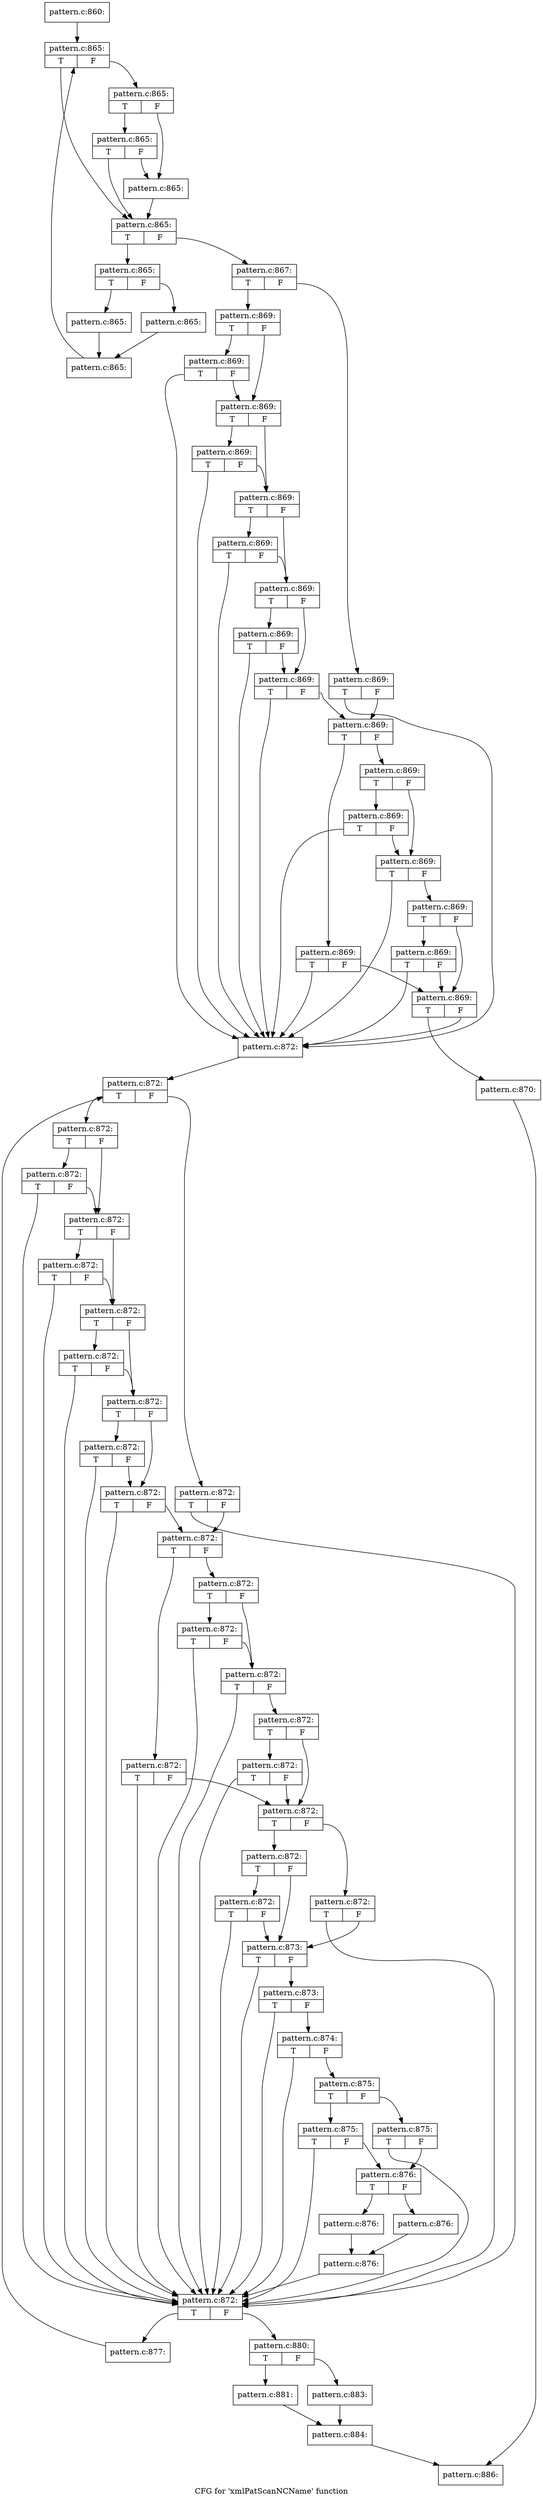 digraph "CFG for 'xmlPatScanNCName' function" {
	label="CFG for 'xmlPatScanNCName' function";

	Node0x46723c0 [shape=record,label="{pattern.c:860:}"];
	Node0x46723c0 -> Node0x465cd90;
	Node0x465cd90 [shape=record,label="{pattern.c:865:|{<s0>T|<s1>F}}"];
	Node0x465cd90:s0 -> Node0x465cfd0;
	Node0x465cd90:s1 -> Node0x465d070;
	Node0x465d070 [shape=record,label="{pattern.c:865:|{<s0>T|<s1>F}}"];
	Node0x465d070:s0 -> Node0x465d3d0;
	Node0x465d070:s1 -> Node0x465d020;
	Node0x465d3d0 [shape=record,label="{pattern.c:865:|{<s0>T|<s1>F}}"];
	Node0x465d3d0:s0 -> Node0x465cfd0;
	Node0x465d3d0:s1 -> Node0x465d020;
	Node0x465d020 [shape=record,label="{pattern.c:865:}"];
	Node0x465d020 -> Node0x465cfd0;
	Node0x465cfd0 [shape=record,label="{pattern.c:865:|{<s0>T|<s1>F}}"];
	Node0x465cfd0:s0 -> Node0x465da00;
	Node0x465cfd0:s1 -> Node0x465cf80;
	Node0x465da00 [shape=record,label="{pattern.c:865:|{<s0>T|<s1>F}}"];
	Node0x465da00:s0 -> Node0x465deb0;
	Node0x465da00:s1 -> Node0x465df00;
	Node0x465deb0 [shape=record,label="{pattern.c:865:}"];
	Node0x465deb0 -> Node0x465df50;
	Node0x465df00 [shape=record,label="{pattern.c:865:}"];
	Node0x465df00 -> Node0x465df50;
	Node0x465df50 [shape=record,label="{pattern.c:865:}"];
	Node0x465df50 -> Node0x465cd90;
	Node0x465cf80 [shape=record,label="{pattern.c:867:|{<s0>T|<s1>F}}"];
	Node0x465cf80:s0 -> Node0x46fee90;
	Node0x465cf80:s1 -> Node0x46feee0;
	Node0x46fee90 [shape=record,label="{pattern.c:869:|{<s0>T|<s1>F}}"];
	Node0x46fee90:s0 -> Node0x46ff240;
	Node0x46fee90:s1 -> Node0x46ff1f0;
	Node0x46ff240 [shape=record,label="{pattern.c:869:|{<s0>T|<s1>F}}"];
	Node0x46ff240:s0 -> Node0x46fec60;
	Node0x46ff240:s1 -> Node0x46ff1f0;
	Node0x46ff1f0 [shape=record,label="{pattern.c:869:|{<s0>T|<s1>F}}"];
	Node0x46ff1f0:s0 -> Node0x46ff310;
	Node0x46ff1f0:s1 -> Node0x46ff1a0;
	Node0x46ff310 [shape=record,label="{pattern.c:869:|{<s0>T|<s1>F}}"];
	Node0x46ff310:s0 -> Node0x46fec60;
	Node0x46ff310:s1 -> Node0x46ff1a0;
	Node0x46ff1a0 [shape=record,label="{pattern.c:869:|{<s0>T|<s1>F}}"];
	Node0x46ff1a0:s0 -> Node0x46fec10;
	Node0x46ff1a0:s1 -> Node0x46ff150;
	Node0x46fec10 [shape=record,label="{pattern.c:869:|{<s0>T|<s1>F}}"];
	Node0x46fec10:s0 -> Node0x46fec60;
	Node0x46fec10:s1 -> Node0x46ff150;
	Node0x46ff150 [shape=record,label="{pattern.c:869:|{<s0>T|<s1>F}}"];
	Node0x46ff150:s0 -> Node0x4706f80;
	Node0x46ff150:s1 -> Node0x46ff100;
	Node0x4706f80 [shape=record,label="{pattern.c:869:|{<s0>T|<s1>F}}"];
	Node0x4706f80:s0 -> Node0x46fec60;
	Node0x4706f80:s1 -> Node0x46ff100;
	Node0x46ff100 [shape=record,label="{pattern.c:869:|{<s0>T|<s1>F}}"];
	Node0x46ff100:s0 -> Node0x46fec60;
	Node0x46ff100:s1 -> Node0x46fee40;
	Node0x46feee0 [shape=record,label="{pattern.c:869:|{<s0>T|<s1>F}}"];
	Node0x46feee0:s0 -> Node0x46fec60;
	Node0x46feee0:s1 -> Node0x46fee40;
	Node0x46fee40 [shape=record,label="{pattern.c:869:|{<s0>T|<s1>F}}"];
	Node0x46fee40:s0 -> Node0x470a900;
	Node0x46fee40:s1 -> Node0x470adb0;
	Node0x470a900 [shape=record,label="{pattern.c:869:|{<s0>T|<s1>F}}"];
	Node0x470a900:s0 -> Node0x46fec60;
	Node0x470a900:s1 -> Node0x46fedf0;
	Node0x470adb0 [shape=record,label="{pattern.c:869:|{<s0>T|<s1>F}}"];
	Node0x470adb0:s0 -> Node0x470b100;
	Node0x470adb0:s1 -> Node0x470b0b0;
	Node0x470b100 [shape=record,label="{pattern.c:869:|{<s0>T|<s1>F}}"];
	Node0x470b100:s0 -> Node0x46fec60;
	Node0x470b100:s1 -> Node0x470b0b0;
	Node0x470b0b0 [shape=record,label="{pattern.c:869:|{<s0>T|<s1>F}}"];
	Node0x470b0b0:s0 -> Node0x46fec60;
	Node0x470b0b0:s1 -> Node0x470b060;
	Node0x470b060 [shape=record,label="{pattern.c:869:|{<s0>T|<s1>F}}"];
	Node0x470b060:s0 -> Node0x470b5a0;
	Node0x470b060:s1 -> Node0x46fedf0;
	Node0x470b5a0 [shape=record,label="{pattern.c:869:|{<s0>T|<s1>F}}"];
	Node0x470b5a0:s0 -> Node0x46fec60;
	Node0x470b5a0:s1 -> Node0x46fedf0;
	Node0x46fedf0 [shape=record,label="{pattern.c:869:|{<s0>T|<s1>F}}"];
	Node0x46fedf0:s0 -> Node0x47044e0;
	Node0x46fedf0:s1 -> Node0x46fec60;
	Node0x47044e0 [shape=record,label="{pattern.c:870:}"];
	Node0x47044e0 -> Node0x4675a80;
	Node0x46fec60 [shape=record,label="{pattern.c:872:}"];
	Node0x46fec60 -> Node0x470bac0;
	Node0x470bac0 [shape=record,label="{pattern.c:872:|{<s0>T|<s1>F}}"];
	Node0x470bac0:s0 -> Node0x470bf40;
	Node0x470bac0:s1 -> Node0x470bf90;
	Node0x470bf40 [shape=record,label="{pattern.c:872:|{<s0>T|<s1>F}}"];
	Node0x470bf40:s0 -> Node0x470c270;
	Node0x470bf40:s1 -> Node0x470c220;
	Node0x470c270 [shape=record,label="{pattern.c:872:|{<s0>T|<s1>F}}"];
	Node0x470c270:s0 -> Node0x470bcc0;
	Node0x470c270:s1 -> Node0x470c220;
	Node0x470c220 [shape=record,label="{pattern.c:872:|{<s0>T|<s1>F}}"];
	Node0x470c220:s0 -> Node0x470c520;
	Node0x470c220:s1 -> Node0x470c1d0;
	Node0x470c520 [shape=record,label="{pattern.c:872:|{<s0>T|<s1>F}}"];
	Node0x470c520:s0 -> Node0x470bcc0;
	Node0x470c520:s1 -> Node0x470c1d0;
	Node0x470c1d0 [shape=record,label="{pattern.c:872:|{<s0>T|<s1>F}}"];
	Node0x470c1d0:s0 -> Node0x470c850;
	Node0x470c1d0:s1 -> Node0x470c180;
	Node0x470c850 [shape=record,label="{pattern.c:872:|{<s0>T|<s1>F}}"];
	Node0x470c850:s0 -> Node0x470bcc0;
	Node0x470c850:s1 -> Node0x470c180;
	Node0x470c180 [shape=record,label="{pattern.c:872:|{<s0>T|<s1>F}}"];
	Node0x470c180:s0 -> Node0x470cb80;
	Node0x470c180:s1 -> Node0x470c130;
	Node0x470cb80 [shape=record,label="{pattern.c:872:|{<s0>T|<s1>F}}"];
	Node0x470cb80:s0 -> Node0x470bcc0;
	Node0x470cb80:s1 -> Node0x470c130;
	Node0x470c130 [shape=record,label="{pattern.c:872:|{<s0>T|<s1>F}}"];
	Node0x470c130:s0 -> Node0x470bcc0;
	Node0x470c130:s1 -> Node0x470bef0;
	Node0x470bf90 [shape=record,label="{pattern.c:872:|{<s0>T|<s1>F}}"];
	Node0x470bf90:s0 -> Node0x470bcc0;
	Node0x470bf90:s1 -> Node0x470bef0;
	Node0x470bef0 [shape=record,label="{pattern.c:872:|{<s0>T|<s1>F}}"];
	Node0x470bef0:s0 -> Node0x470d1d0;
	Node0x470bef0:s1 -> Node0x470d220;
	Node0x470d1d0 [shape=record,label="{pattern.c:872:|{<s0>T|<s1>F}}"];
	Node0x470d1d0:s0 -> Node0x470bcc0;
	Node0x470d1d0:s1 -> Node0x470bea0;
	Node0x470d220 [shape=record,label="{pattern.c:872:|{<s0>T|<s1>F}}"];
	Node0x470d220:s0 -> Node0x470d570;
	Node0x470d220:s1 -> Node0x470d520;
	Node0x470d570 [shape=record,label="{pattern.c:872:|{<s0>T|<s1>F}}"];
	Node0x470d570:s0 -> Node0x470bcc0;
	Node0x470d570:s1 -> Node0x470d520;
	Node0x470d520 [shape=record,label="{pattern.c:872:|{<s0>T|<s1>F}}"];
	Node0x470d520:s0 -> Node0x470bcc0;
	Node0x470d520:s1 -> Node0x470d4d0;
	Node0x470d4d0 [shape=record,label="{pattern.c:872:|{<s0>T|<s1>F}}"];
	Node0x470d4d0:s0 -> Node0x470da10;
	Node0x470d4d0:s1 -> Node0x470bea0;
	Node0x470da10 [shape=record,label="{pattern.c:872:|{<s0>T|<s1>F}}"];
	Node0x470da10:s0 -> Node0x470bcc0;
	Node0x470da10:s1 -> Node0x470bea0;
	Node0x470bea0 [shape=record,label="{pattern.c:872:|{<s0>T|<s1>F}}"];
	Node0x470bea0:s0 -> Node0x470dd40;
	Node0x470bea0:s1 -> Node0x470dd90;
	Node0x470dd40 [shape=record,label="{pattern.c:872:|{<s0>T|<s1>F}}"];
	Node0x470dd40:s0 -> Node0x470df50;
	Node0x470dd40:s1 -> Node0x470be50;
	Node0x470df50 [shape=record,label="{pattern.c:872:|{<s0>T|<s1>F}}"];
	Node0x470df50:s0 -> Node0x470bcc0;
	Node0x470df50:s1 -> Node0x470be50;
	Node0x470dd90 [shape=record,label="{pattern.c:872:|{<s0>T|<s1>F}}"];
	Node0x470dd90:s0 -> Node0x470bcc0;
	Node0x470dd90:s1 -> Node0x470be50;
	Node0x470be50 [shape=record,label="{pattern.c:873:|{<s0>T|<s1>F}}"];
	Node0x470be50:s0 -> Node0x470bcc0;
	Node0x470be50:s1 -> Node0x470be00;
	Node0x470be00 [shape=record,label="{pattern.c:873:|{<s0>T|<s1>F}}"];
	Node0x470be00:s0 -> Node0x470bcc0;
	Node0x470be00:s1 -> Node0x470bdb0;
	Node0x470bdb0 [shape=record,label="{pattern.c:874:|{<s0>T|<s1>F}}"];
	Node0x470bdb0:s0 -> Node0x470bcc0;
	Node0x470bdb0:s1 -> Node0x470bd60;
	Node0x470bd60 [shape=record,label="{pattern.c:875:|{<s0>T|<s1>F}}"];
	Node0x470bd60:s0 -> Node0x470ec90;
	Node0x470bd60:s1 -> Node0x470ece0;
	Node0x470ec90 [shape=record,label="{pattern.c:875:|{<s0>T|<s1>F}}"];
	Node0x470ec90:s0 -> Node0x470bcc0;
	Node0x470ec90:s1 -> Node0x470bd10;
	Node0x470ece0 [shape=record,label="{pattern.c:875:|{<s0>T|<s1>F}}"];
	Node0x470ece0:s0 -> Node0x470bcc0;
	Node0x470ece0:s1 -> Node0x470bd10;
	Node0x470bd10 [shape=record,label="{pattern.c:876:|{<s0>T|<s1>F}}"];
	Node0x470bd10:s0 -> Node0x470f890;
	Node0x470bd10:s1 -> Node0x470f8e0;
	Node0x470f890 [shape=record,label="{pattern.c:876:}"];
	Node0x470f890 -> Node0x470f930;
	Node0x470f8e0 [shape=record,label="{pattern.c:876:}"];
	Node0x470f8e0 -> Node0x470f930;
	Node0x470f930 [shape=record,label="{pattern.c:876:}"];
	Node0x470f930 -> Node0x470bcc0;
	Node0x470bcc0 [shape=record,label="{pattern.c:872:|{<s0>T|<s1>F}}"];
	Node0x470bcc0:s0 -> Node0x4710070;
	Node0x470bcc0:s1 -> Node0x470bc70;
	Node0x4710070 [shape=record,label="{pattern.c:877:}"];
	Node0x4710070 -> Node0x470bac0;
	Node0x470bc70 [shape=record,label="{pattern.c:880:|{<s0>T|<s1>F}}"];
	Node0x470bc70:s0 -> Node0x4710840;
	Node0x470bc70:s1 -> Node0x47108e0;
	Node0x4710840 [shape=record,label="{pattern.c:881:}"];
	Node0x4710840 -> Node0x4710890;
	Node0x47108e0 [shape=record,label="{pattern.c:883:}"];
	Node0x47108e0 -> Node0x4710890;
	Node0x4710890 [shape=record,label="{pattern.c:884:}"];
	Node0x4710890 -> Node0x4675a80;
	Node0x4675a80 [shape=record,label="{pattern.c:886:}"];
}
